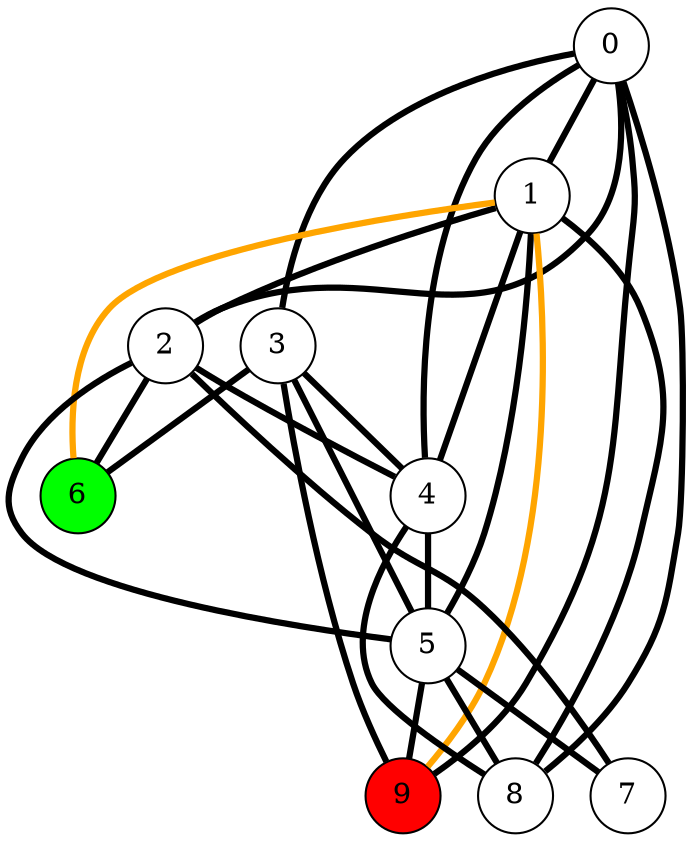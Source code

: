 graph g {
  ordering=out;
  node [shape=circle];
  edge [penwidth=3];
  0 [label="0", style=filled, fillcolor="white"];
  1 [label="1", style=filled, fillcolor="white"];
  2 [label="2", style=filled, fillcolor="white"];
  3 [label="3", style=filled, fillcolor="white"];
  4 [label="4", style=filled, fillcolor="white"];
  5 [label="5", style=filled, fillcolor="white"];
  6 [label="6", style=filled, fillcolor="green"];
  7 [label="7", style=filled, fillcolor="white"];
  8 [label="8", style=filled, fillcolor="white"];
  9 [label="9", style=filled, fillcolor="red"];
  5 -- 9 [color="black" ];
  4 -- 8 [color="black" ];
  1 -- 6 [color="orange" ];
  2 -- 5 [color="black" ];
  0 -- 3 [color="black" ];
  5 -- 8 [color="black" ];
  1 -- 2 [color="black" ];
  1 -- 5 [color="black" ];
  3 -- 6 [color="black" ];
  0 -- 4 [color="black" ];
  0 -- 1 [color="black" ];
  2 -- 6 [color="black" ];
  4 -- 5 [color="black" ];
  1 -- 4 [color="black" ];
  3 -- 9 [color="black" ];
  1 -- 9 [color="orange" ];
  0 -- 8 [color="black" ];
  3 -- 5 [color="black" ];
  2 -- 7 [color="black" ];
  5 -- 7 [color="black" ];
  0 -- 2 [color="black" ];
  1 -- 8 [color="black" ];
  0 -- 9 [color="black" ];
  3 -- 4 [color="black" ];
  2 -- 4 [color="black" ];
}
